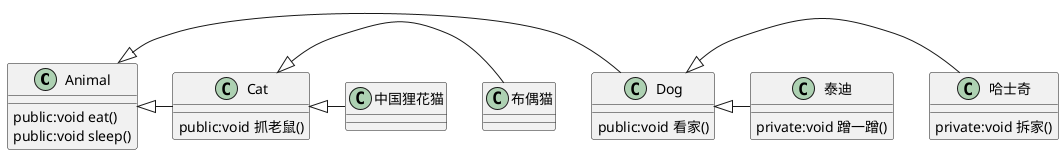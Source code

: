@startuml
'https://plantuml.com/class-diagram




class Animal {
public:void eat()
public:void sleep()
}

class Dog {
public:void 看家()
}

class Cat {
public:void 抓老鼠()
}

class 布偶猫{
}
class 中国狸花猫{
}

class 哈士奇{
private:void 拆家()
}

class 泰迪{
private:void 蹭一蹭()
}
Animal <|- Dog
Animal <|- Cat
Cat <|- 布偶猫
Cat <|- 中国狸花猫
Dog <|- 哈士奇
Dog <|- 泰迪
@enduml